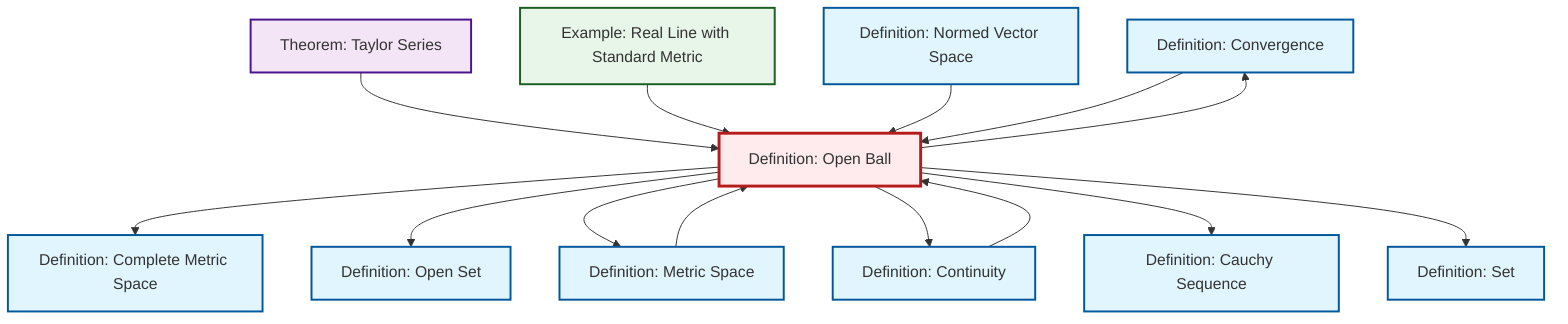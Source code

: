 graph TD
    classDef definition fill:#e1f5fe,stroke:#01579b,stroke-width:2px
    classDef theorem fill:#f3e5f5,stroke:#4a148c,stroke-width:2px
    classDef axiom fill:#fff3e0,stroke:#e65100,stroke-width:2px
    classDef example fill:#e8f5e9,stroke:#1b5e20,stroke-width:2px
    classDef current fill:#ffebee,stroke:#b71c1c,stroke-width:3px
    def-open-set["Definition: Open Set"]:::definition
    def-convergence["Definition: Convergence"]:::definition
    def-metric-space["Definition: Metric Space"]:::definition
    ex-real-line-metric["Example: Real Line with Standard Metric"]:::example
    def-complete-metric-space["Definition: Complete Metric Space"]:::definition
    def-normed-vector-space["Definition: Normed Vector Space"]:::definition
    thm-taylor-series["Theorem: Taylor Series"]:::theorem
    def-set["Definition: Set"]:::definition
    def-open-ball["Definition: Open Ball"]:::definition
    def-cauchy-sequence["Definition: Cauchy Sequence"]:::definition
    def-continuity["Definition: Continuity"]:::definition
    def-open-ball --> def-convergence
    thm-taylor-series --> def-open-ball
    ex-real-line-metric --> def-open-ball
    def-open-ball --> def-complete-metric-space
    def-open-ball --> def-open-set
    def-open-ball --> def-metric-space
    def-open-ball --> def-continuity
    def-normed-vector-space --> def-open-ball
    def-open-ball --> def-cauchy-sequence
    def-metric-space --> def-open-ball
    def-continuity --> def-open-ball
    def-convergence --> def-open-ball
    def-open-ball --> def-set
    class def-open-ball current